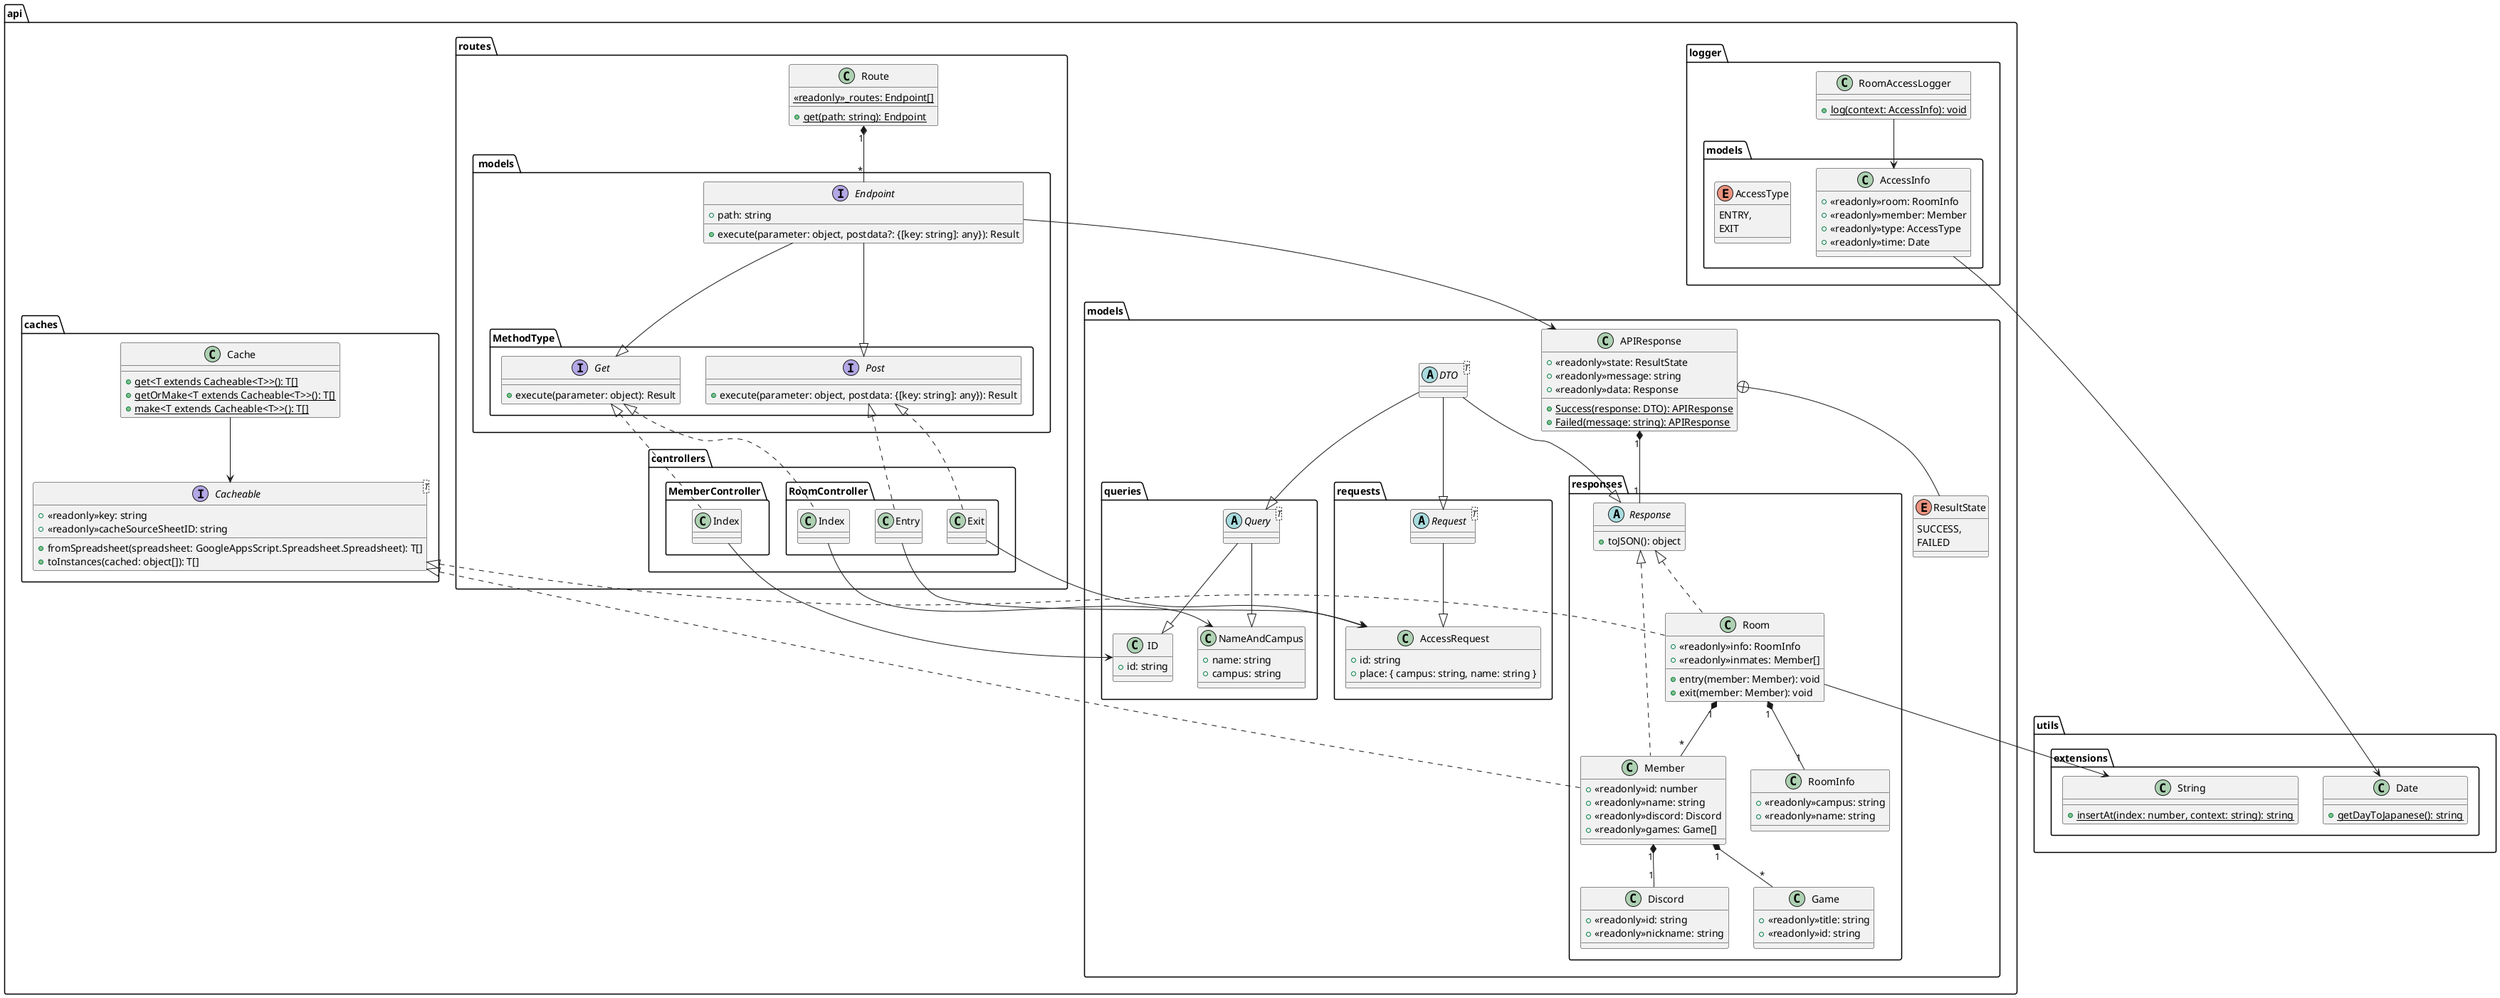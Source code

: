 @startuml
package api
{
    package caches
    {
        class Cache
        {
            +{static}get<T extends Cacheable<T>>(): T[]
            +{static}getOrMake<T extends Cacheable<T>>(): T[]
            +{static}make<T extends Cacheable<T>>(): T[]
        }
        interface Cacheable<T>
        {
            +<<readonly>>key: string
            +<<readonly>>cacheSourceSheetID: string
            +fromSpreadsheet(spreadsheet: GoogleAppsScript.Spreadsheet.Spreadsheet): T[]
            +toInstances(cached: object[]): T[]
        }
    }
    package logger
    {
        package "models "
        {
            class AccessInfo
            {
                +<<readonly>>room: RoomInfo
                +<<readonly>>member: Member
                +<<readonly>>type: AccessType
                +<<readonly>>time: Date
            }
            enum AccessType
            {
                ENTRY,
                EXIT
            }
        }
        class RoomAccessLogger
        {
            +{static}log(context: AccessInfo): void
        }
    }
    package models
    {
        package queries
        {
            class ID
            {
                +id: string
            }
            class NameAndCampus
            {
                +name: string
                +campus: string
            }
            abstract Query<T>
        }
        package requests
        {
            abstract Request<T>
            class AccessRequest
            {
                +id: string
                +place: { campus: string, name: string }
            }
        }
        package responses
        {
            class Discord
            {
                +<<readonly>>id: string
                +<<readonly>>nickname: string
            }
            class Game
            {
                +<<readonly>>title: string
                +<<readonly>>id: string
            }
            class Member
            {
                +<<readonly>>id: number
                +<<readonly>>name: string
                +<<readonly>>discord: Discord
                +<<readonly>>games: Game[]
            }
            abstract Response
            {
                +toJSON(): object
            }
            class Room
            {
                +<<readonly>>info: RoomInfo
                +<<readonly>>inmates: Member[]
                +entry(member: Member): void
                +exit(member: Member): void
            }
            class RoomInfo
            {
                +<<readonly>>campus: string
                +<<readonly>>name: string
            }
        }
        class APIResponse
        {
            +<<readonly>>state: ResultState
            +<<readonly>>message: string
            +<<readonly>>data: Response
            +{static}Success(response: DTO): APIResponse
            +{static}Failed(message: string): APIResponse
        }
        abstract DTO<T>
        enum ResultState
        {
            SUCCESS,
            FAILED
        }
    }
    package routes
    {
        package controllers
        {
            package MemberController
            {
                class "Index" as MemberIndex
            }
            package RoomController
            {
                class "Index " as RoomIndex
                class Entry
                class Exit
            }
        }
        package " models"
        {
            interface Endpoint
            {
                +path: string
                +execute(parameter: object, postdata?: {[key: string]: any}): Result
            }
            package MethodType
            {
                interface Get
                {
                    +execute(parameter: object): Result
                }
                interface Post
                {
                    +execute(parameter: object, postdata: {[key: string]: any}): Result
                }
            }
        }
        class Route
        {
            {static}<<readonly>>_routes: Endpoint[]
            +{static}get(path: string): Endpoint
        }
    }
}
package utils
{
    package extensions
    {
        class Date
        {
            +{static}getDayToJapanese(): string
        }
        class String
        {
            +{static}insertAt(index: number, context: string): string
        }
    }
}

DTO --|> Request
DTO --|> Response
DTO --|> Query
Request --|> AccessRequest
Query --|> ID
Query --|> NameAndCampus
Endpoint --|> Get
Endpoint --|> Post

Member .up.|> Response
Member .up.|> Cacheable
Room .up.|> Response
Room .up.|> Cacheable
MemberIndex .up.|> Get
Entry .up.|> Post
Exit .up.|> Post
RoomIndex .up.|> Get

Member "1" *-- "1" Discord
Member "1" *-- "*" Game
Room "1" *-- "1" RoomInfo
Room "1" *-- "*" Member
APIResponse "1" *-- "1" Response
Route "1" *-- "*" Endpoint

Cache --> Cacheable
AccessInfo --> Date
Room --> String
RoomAccessLogger --> AccessInfo
Endpoint --> APIResponse
MemberIndex --> ID
RoomIndex --> NameAndCampus
Entry --> AccessRequest
Exit --> AccessRequest

APIResponse +-- ResultState

@enduml